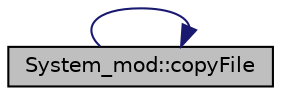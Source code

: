 digraph "System_mod::copyFile"
{
 // LATEX_PDF_SIZE
  edge [fontname="Helvetica",fontsize="10",labelfontname="Helvetica",labelfontsize="10"];
  node [fontname="Helvetica",fontsize="10",shape=record];
  rankdir="RL";
  Node1 [label="System_mod::copyFile",height=0.2,width=0.4,color="black", fillcolor="grey75", style="filled", fontcolor="black",tooltip="Copy file from the origin path to the destination path."];
  Node1 -> Node1 [dir="back",color="midnightblue",fontsize="10",style="solid",fontname="Helvetica"];
}
